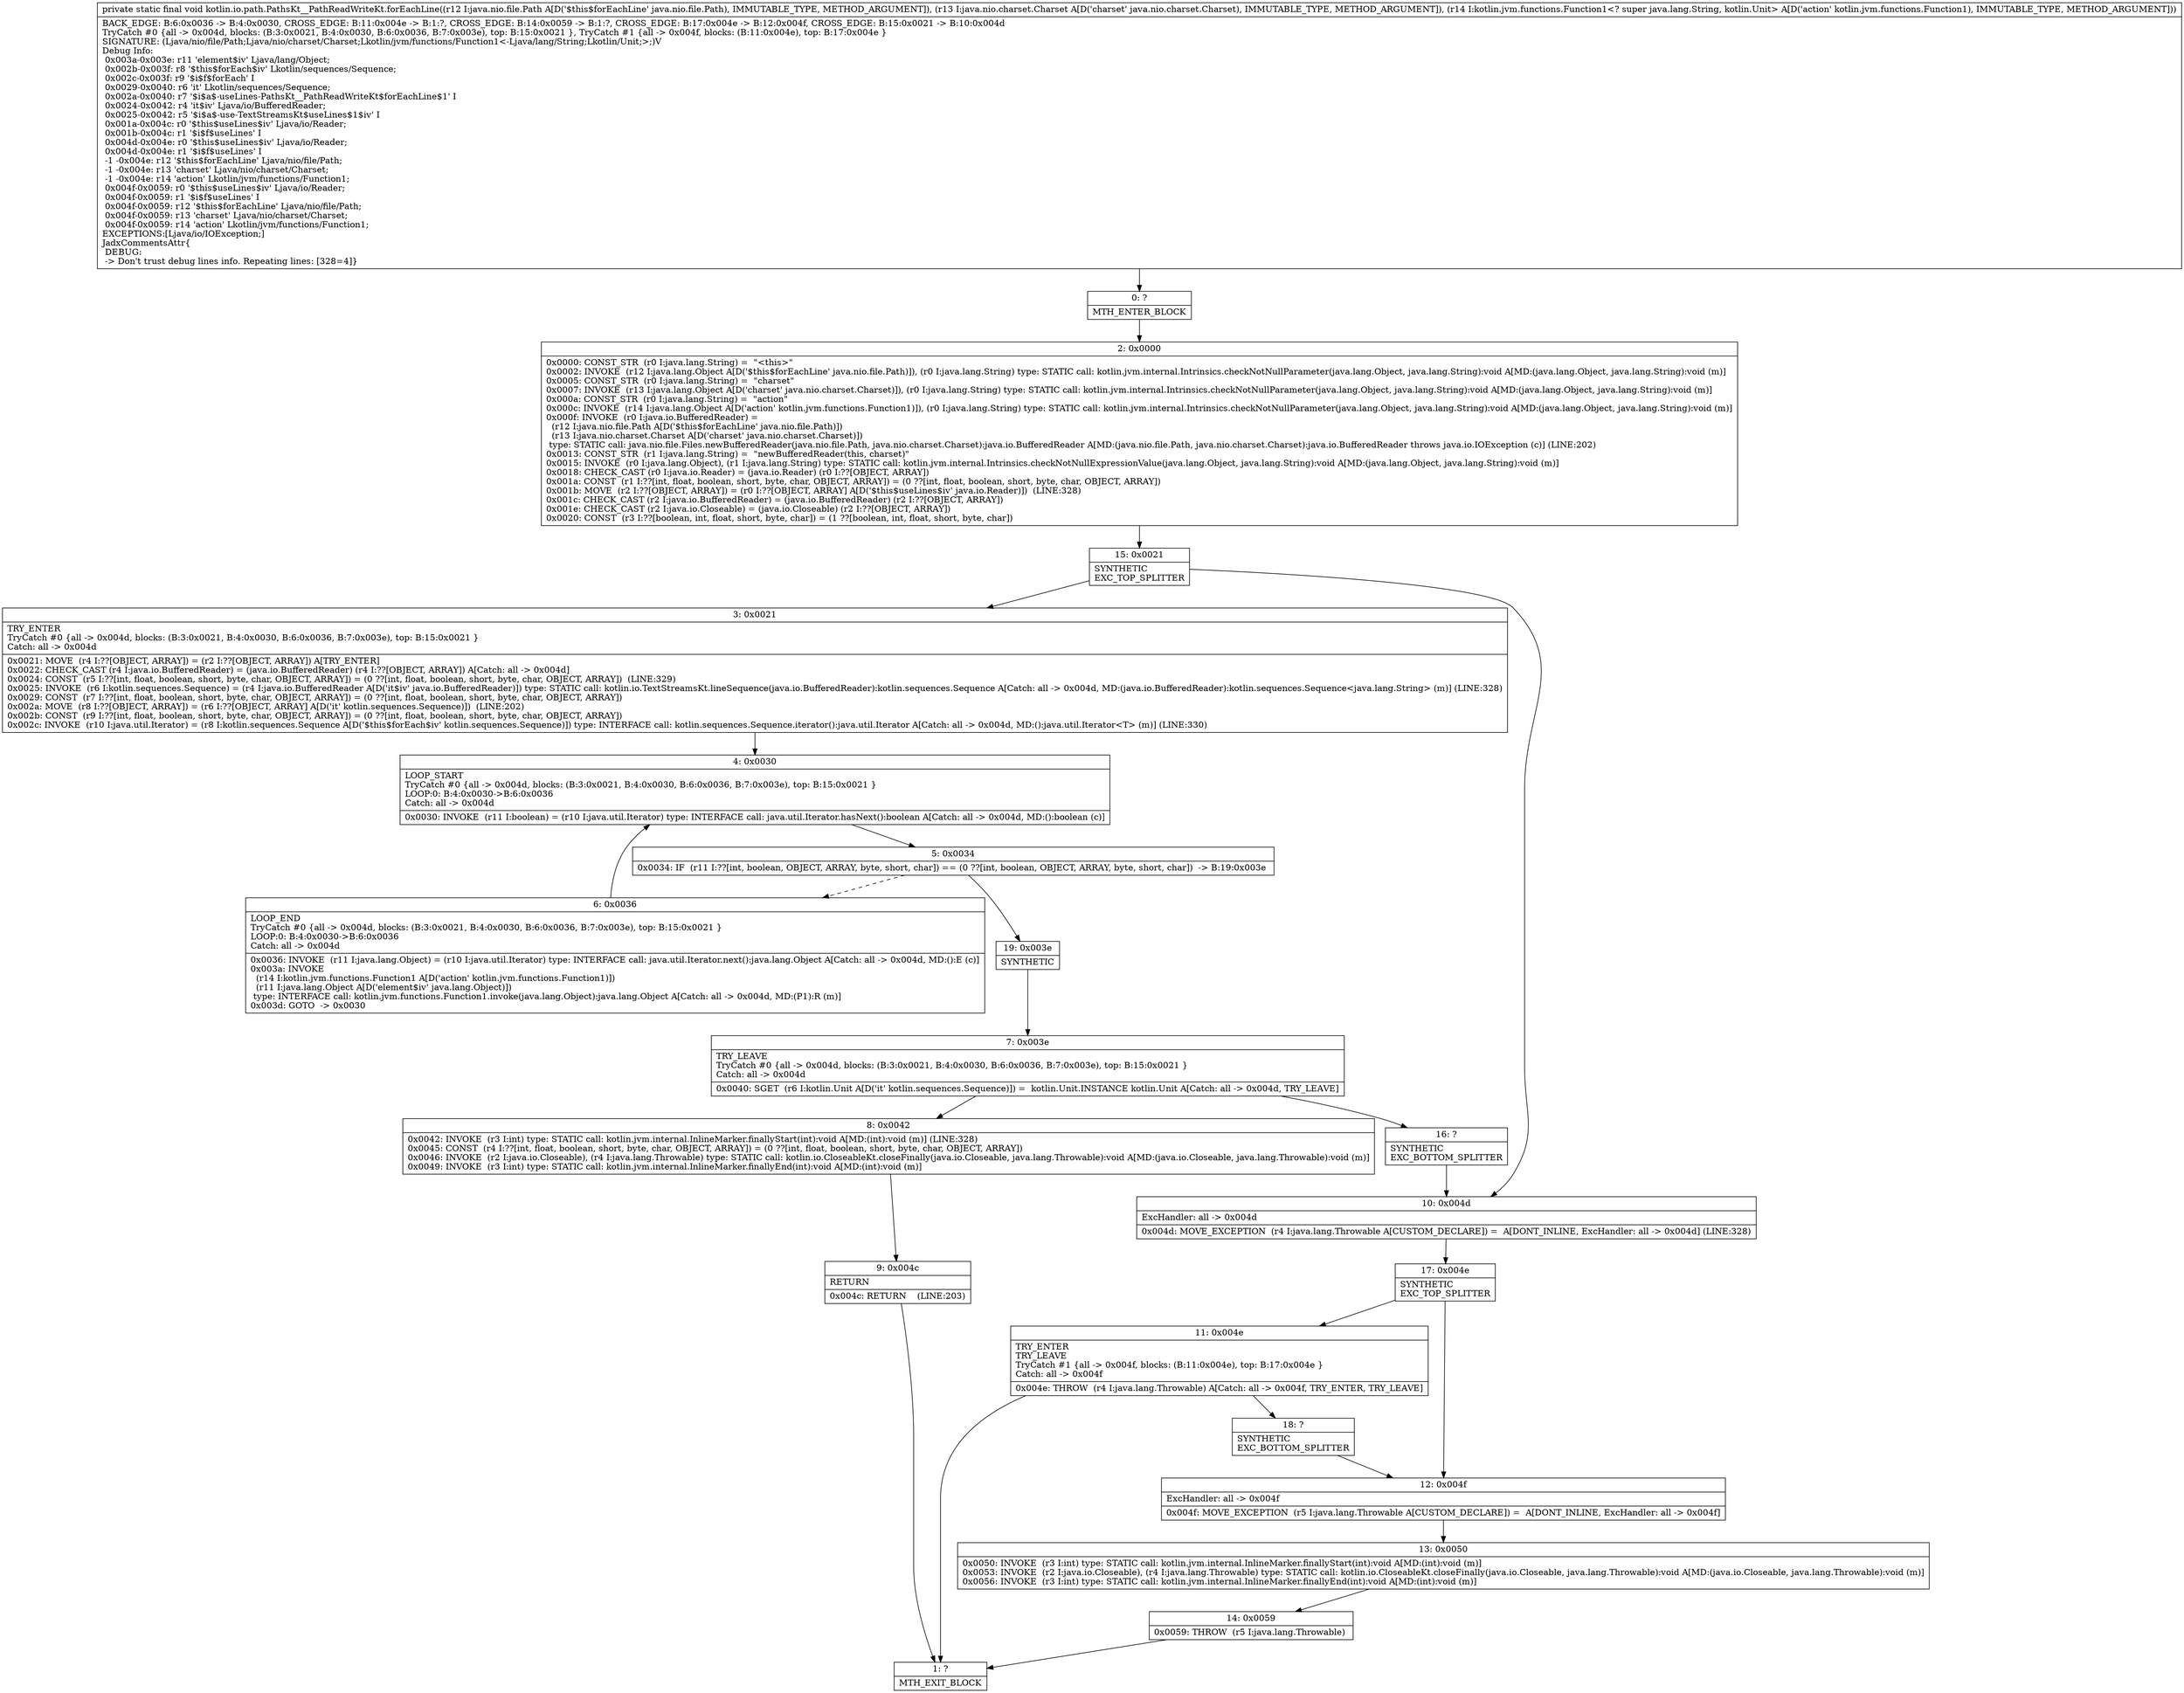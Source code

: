 digraph "CFG forkotlin.io.path.PathsKt__PathReadWriteKt.forEachLine(Ljava\/nio\/file\/Path;Ljava\/nio\/charset\/Charset;Lkotlin\/jvm\/functions\/Function1;)V" {
Node_0 [shape=record,label="{0\:\ ?|MTH_ENTER_BLOCK\l}"];
Node_2 [shape=record,label="{2\:\ 0x0000|0x0000: CONST_STR  (r0 I:java.lang.String) =  \"\<this\>\" \l0x0002: INVOKE  (r12 I:java.lang.Object A[D('$this$forEachLine' java.nio.file.Path)]), (r0 I:java.lang.String) type: STATIC call: kotlin.jvm.internal.Intrinsics.checkNotNullParameter(java.lang.Object, java.lang.String):void A[MD:(java.lang.Object, java.lang.String):void (m)]\l0x0005: CONST_STR  (r0 I:java.lang.String) =  \"charset\" \l0x0007: INVOKE  (r13 I:java.lang.Object A[D('charset' java.nio.charset.Charset)]), (r0 I:java.lang.String) type: STATIC call: kotlin.jvm.internal.Intrinsics.checkNotNullParameter(java.lang.Object, java.lang.String):void A[MD:(java.lang.Object, java.lang.String):void (m)]\l0x000a: CONST_STR  (r0 I:java.lang.String) =  \"action\" \l0x000c: INVOKE  (r14 I:java.lang.Object A[D('action' kotlin.jvm.functions.Function1)]), (r0 I:java.lang.String) type: STATIC call: kotlin.jvm.internal.Intrinsics.checkNotNullParameter(java.lang.Object, java.lang.String):void A[MD:(java.lang.Object, java.lang.String):void (m)]\l0x000f: INVOKE  (r0 I:java.io.BufferedReader) = \l  (r12 I:java.nio.file.Path A[D('$this$forEachLine' java.nio.file.Path)])\l  (r13 I:java.nio.charset.Charset A[D('charset' java.nio.charset.Charset)])\l type: STATIC call: java.nio.file.Files.newBufferedReader(java.nio.file.Path, java.nio.charset.Charset):java.io.BufferedReader A[MD:(java.nio.file.Path, java.nio.charset.Charset):java.io.BufferedReader throws java.io.IOException (c)] (LINE:202)\l0x0013: CONST_STR  (r1 I:java.lang.String) =  \"newBufferedReader(this, charset)\" \l0x0015: INVOKE  (r0 I:java.lang.Object), (r1 I:java.lang.String) type: STATIC call: kotlin.jvm.internal.Intrinsics.checkNotNullExpressionValue(java.lang.Object, java.lang.String):void A[MD:(java.lang.Object, java.lang.String):void (m)]\l0x0018: CHECK_CAST (r0 I:java.io.Reader) = (java.io.Reader) (r0 I:??[OBJECT, ARRAY]) \l0x001a: CONST  (r1 I:??[int, float, boolean, short, byte, char, OBJECT, ARRAY]) = (0 ??[int, float, boolean, short, byte, char, OBJECT, ARRAY]) \l0x001b: MOVE  (r2 I:??[OBJECT, ARRAY]) = (r0 I:??[OBJECT, ARRAY] A[D('$this$useLines$iv' java.io.Reader)])  (LINE:328)\l0x001c: CHECK_CAST (r2 I:java.io.BufferedReader) = (java.io.BufferedReader) (r2 I:??[OBJECT, ARRAY]) \l0x001e: CHECK_CAST (r2 I:java.io.Closeable) = (java.io.Closeable) (r2 I:??[OBJECT, ARRAY]) \l0x0020: CONST  (r3 I:??[boolean, int, float, short, byte, char]) = (1 ??[boolean, int, float, short, byte, char]) \l}"];
Node_15 [shape=record,label="{15\:\ 0x0021|SYNTHETIC\lEXC_TOP_SPLITTER\l}"];
Node_3 [shape=record,label="{3\:\ 0x0021|TRY_ENTER\lTryCatch #0 \{all \-\> 0x004d, blocks: (B:3:0x0021, B:4:0x0030, B:6:0x0036, B:7:0x003e), top: B:15:0x0021 \}\lCatch: all \-\> 0x004d\l|0x0021: MOVE  (r4 I:??[OBJECT, ARRAY]) = (r2 I:??[OBJECT, ARRAY]) A[TRY_ENTER]\l0x0022: CHECK_CAST (r4 I:java.io.BufferedReader) = (java.io.BufferedReader) (r4 I:??[OBJECT, ARRAY]) A[Catch: all \-\> 0x004d]\l0x0024: CONST  (r5 I:??[int, float, boolean, short, byte, char, OBJECT, ARRAY]) = (0 ??[int, float, boolean, short, byte, char, OBJECT, ARRAY])  (LINE:329)\l0x0025: INVOKE  (r6 I:kotlin.sequences.Sequence) = (r4 I:java.io.BufferedReader A[D('it$iv' java.io.BufferedReader)]) type: STATIC call: kotlin.io.TextStreamsKt.lineSequence(java.io.BufferedReader):kotlin.sequences.Sequence A[Catch: all \-\> 0x004d, MD:(java.io.BufferedReader):kotlin.sequences.Sequence\<java.lang.String\> (m)] (LINE:328)\l0x0029: CONST  (r7 I:??[int, float, boolean, short, byte, char, OBJECT, ARRAY]) = (0 ??[int, float, boolean, short, byte, char, OBJECT, ARRAY]) \l0x002a: MOVE  (r8 I:??[OBJECT, ARRAY]) = (r6 I:??[OBJECT, ARRAY] A[D('it' kotlin.sequences.Sequence)])  (LINE:202)\l0x002b: CONST  (r9 I:??[int, float, boolean, short, byte, char, OBJECT, ARRAY]) = (0 ??[int, float, boolean, short, byte, char, OBJECT, ARRAY]) \l0x002c: INVOKE  (r10 I:java.util.Iterator) = (r8 I:kotlin.sequences.Sequence A[D('$this$forEach$iv' kotlin.sequences.Sequence)]) type: INTERFACE call: kotlin.sequences.Sequence.iterator():java.util.Iterator A[Catch: all \-\> 0x004d, MD:():java.util.Iterator\<T\> (m)] (LINE:330)\l}"];
Node_4 [shape=record,label="{4\:\ 0x0030|LOOP_START\lTryCatch #0 \{all \-\> 0x004d, blocks: (B:3:0x0021, B:4:0x0030, B:6:0x0036, B:7:0x003e), top: B:15:0x0021 \}\lLOOP:0: B:4:0x0030\-\>B:6:0x0036\lCatch: all \-\> 0x004d\l|0x0030: INVOKE  (r11 I:boolean) = (r10 I:java.util.Iterator) type: INTERFACE call: java.util.Iterator.hasNext():boolean A[Catch: all \-\> 0x004d, MD:():boolean (c)]\l}"];
Node_5 [shape=record,label="{5\:\ 0x0034|0x0034: IF  (r11 I:??[int, boolean, OBJECT, ARRAY, byte, short, char]) == (0 ??[int, boolean, OBJECT, ARRAY, byte, short, char])  \-\> B:19:0x003e \l}"];
Node_6 [shape=record,label="{6\:\ 0x0036|LOOP_END\lTryCatch #0 \{all \-\> 0x004d, blocks: (B:3:0x0021, B:4:0x0030, B:6:0x0036, B:7:0x003e), top: B:15:0x0021 \}\lLOOP:0: B:4:0x0030\-\>B:6:0x0036\lCatch: all \-\> 0x004d\l|0x0036: INVOKE  (r11 I:java.lang.Object) = (r10 I:java.util.Iterator) type: INTERFACE call: java.util.Iterator.next():java.lang.Object A[Catch: all \-\> 0x004d, MD:():E (c)]\l0x003a: INVOKE  \l  (r14 I:kotlin.jvm.functions.Function1 A[D('action' kotlin.jvm.functions.Function1)])\l  (r11 I:java.lang.Object A[D('element$iv' java.lang.Object)])\l type: INTERFACE call: kotlin.jvm.functions.Function1.invoke(java.lang.Object):java.lang.Object A[Catch: all \-\> 0x004d, MD:(P1):R (m)]\l0x003d: GOTO  \-\> 0x0030 \l}"];
Node_19 [shape=record,label="{19\:\ 0x003e|SYNTHETIC\l}"];
Node_7 [shape=record,label="{7\:\ 0x003e|TRY_LEAVE\lTryCatch #0 \{all \-\> 0x004d, blocks: (B:3:0x0021, B:4:0x0030, B:6:0x0036, B:7:0x003e), top: B:15:0x0021 \}\lCatch: all \-\> 0x004d\l|0x0040: SGET  (r6 I:kotlin.Unit A[D('it' kotlin.sequences.Sequence)]) =  kotlin.Unit.INSTANCE kotlin.Unit A[Catch: all \-\> 0x004d, TRY_LEAVE]\l}"];
Node_8 [shape=record,label="{8\:\ 0x0042|0x0042: INVOKE  (r3 I:int) type: STATIC call: kotlin.jvm.internal.InlineMarker.finallyStart(int):void A[MD:(int):void (m)] (LINE:328)\l0x0045: CONST  (r4 I:??[int, float, boolean, short, byte, char, OBJECT, ARRAY]) = (0 ??[int, float, boolean, short, byte, char, OBJECT, ARRAY]) \l0x0046: INVOKE  (r2 I:java.io.Closeable), (r4 I:java.lang.Throwable) type: STATIC call: kotlin.io.CloseableKt.closeFinally(java.io.Closeable, java.lang.Throwable):void A[MD:(java.io.Closeable, java.lang.Throwable):void (m)]\l0x0049: INVOKE  (r3 I:int) type: STATIC call: kotlin.jvm.internal.InlineMarker.finallyEnd(int):void A[MD:(int):void (m)]\l}"];
Node_9 [shape=record,label="{9\:\ 0x004c|RETURN\l|0x004c: RETURN    (LINE:203)\l}"];
Node_1 [shape=record,label="{1\:\ ?|MTH_EXIT_BLOCK\l}"];
Node_16 [shape=record,label="{16\:\ ?|SYNTHETIC\lEXC_BOTTOM_SPLITTER\l}"];
Node_10 [shape=record,label="{10\:\ 0x004d|ExcHandler: all \-\> 0x004d\l|0x004d: MOVE_EXCEPTION  (r4 I:java.lang.Throwable A[CUSTOM_DECLARE]) =  A[DONT_INLINE, ExcHandler: all \-\> 0x004d] (LINE:328)\l}"];
Node_17 [shape=record,label="{17\:\ 0x004e|SYNTHETIC\lEXC_TOP_SPLITTER\l}"];
Node_11 [shape=record,label="{11\:\ 0x004e|TRY_ENTER\lTRY_LEAVE\lTryCatch #1 \{all \-\> 0x004f, blocks: (B:11:0x004e), top: B:17:0x004e \}\lCatch: all \-\> 0x004f\l|0x004e: THROW  (r4 I:java.lang.Throwable) A[Catch: all \-\> 0x004f, TRY_ENTER, TRY_LEAVE]\l}"];
Node_18 [shape=record,label="{18\:\ ?|SYNTHETIC\lEXC_BOTTOM_SPLITTER\l}"];
Node_12 [shape=record,label="{12\:\ 0x004f|ExcHandler: all \-\> 0x004f\l|0x004f: MOVE_EXCEPTION  (r5 I:java.lang.Throwable A[CUSTOM_DECLARE]) =  A[DONT_INLINE, ExcHandler: all \-\> 0x004f]\l}"];
Node_13 [shape=record,label="{13\:\ 0x0050|0x0050: INVOKE  (r3 I:int) type: STATIC call: kotlin.jvm.internal.InlineMarker.finallyStart(int):void A[MD:(int):void (m)]\l0x0053: INVOKE  (r2 I:java.io.Closeable), (r4 I:java.lang.Throwable) type: STATIC call: kotlin.io.CloseableKt.closeFinally(java.io.Closeable, java.lang.Throwable):void A[MD:(java.io.Closeable, java.lang.Throwable):void (m)]\l0x0056: INVOKE  (r3 I:int) type: STATIC call: kotlin.jvm.internal.InlineMarker.finallyEnd(int):void A[MD:(int):void (m)]\l}"];
Node_14 [shape=record,label="{14\:\ 0x0059|0x0059: THROW  (r5 I:java.lang.Throwable) \l}"];
MethodNode[shape=record,label="{private static final void kotlin.io.path.PathsKt__PathReadWriteKt.forEachLine((r12 I:java.nio.file.Path A[D('$this$forEachLine' java.nio.file.Path), IMMUTABLE_TYPE, METHOD_ARGUMENT]), (r13 I:java.nio.charset.Charset A[D('charset' java.nio.charset.Charset), IMMUTABLE_TYPE, METHOD_ARGUMENT]), (r14 I:kotlin.jvm.functions.Function1\<? super java.lang.String, kotlin.Unit\> A[D('action' kotlin.jvm.functions.Function1), IMMUTABLE_TYPE, METHOD_ARGUMENT]))  | BACK_EDGE: B:6:0x0036 \-\> B:4:0x0030, CROSS_EDGE: B:11:0x004e \-\> B:1:?, CROSS_EDGE: B:14:0x0059 \-\> B:1:?, CROSS_EDGE: B:17:0x004e \-\> B:12:0x004f, CROSS_EDGE: B:15:0x0021 \-\> B:10:0x004d\lTryCatch #0 \{all \-\> 0x004d, blocks: (B:3:0x0021, B:4:0x0030, B:6:0x0036, B:7:0x003e), top: B:15:0x0021 \}, TryCatch #1 \{all \-\> 0x004f, blocks: (B:11:0x004e), top: B:17:0x004e \}\lSIGNATURE: (Ljava\/nio\/file\/Path;Ljava\/nio\/charset\/Charset;Lkotlin\/jvm\/functions\/Function1\<\-Ljava\/lang\/String;Lkotlin\/Unit;\>;)V\lDebug Info:\l  0x003a\-0x003e: r11 'element$iv' Ljava\/lang\/Object;\l  0x002b\-0x003f: r8 '$this$forEach$iv' Lkotlin\/sequences\/Sequence;\l  0x002c\-0x003f: r9 '$i$f$forEach' I\l  0x0029\-0x0040: r6 'it' Lkotlin\/sequences\/Sequence;\l  0x002a\-0x0040: r7 '$i$a$\-useLines\-PathsKt__PathReadWriteKt$forEachLine$1' I\l  0x0024\-0x0042: r4 'it$iv' Ljava\/io\/BufferedReader;\l  0x0025\-0x0042: r5 '$i$a$\-use\-TextStreamsKt$useLines$1$iv' I\l  0x001a\-0x004c: r0 '$this$useLines$iv' Ljava\/io\/Reader;\l  0x001b\-0x004c: r1 '$i$f$useLines' I\l  0x004d\-0x004e: r0 '$this$useLines$iv' Ljava\/io\/Reader;\l  0x004d\-0x004e: r1 '$i$f$useLines' I\l  \-1 \-0x004e: r12 '$this$forEachLine' Ljava\/nio\/file\/Path;\l  \-1 \-0x004e: r13 'charset' Ljava\/nio\/charset\/Charset;\l  \-1 \-0x004e: r14 'action' Lkotlin\/jvm\/functions\/Function1;\l  0x004f\-0x0059: r0 '$this$useLines$iv' Ljava\/io\/Reader;\l  0x004f\-0x0059: r1 '$i$f$useLines' I\l  0x004f\-0x0059: r12 '$this$forEachLine' Ljava\/nio\/file\/Path;\l  0x004f\-0x0059: r13 'charset' Ljava\/nio\/charset\/Charset;\l  0x004f\-0x0059: r14 'action' Lkotlin\/jvm\/functions\/Function1;\lEXCEPTIONS:[Ljava\/io\/IOException;]\lJadxCommentsAttr\{\l DEBUG: \l \-\> Don't trust debug lines info. Repeating lines: [328=4]\}\l}"];
MethodNode -> Node_0;Node_0 -> Node_2;
Node_2 -> Node_15;
Node_15 -> Node_3;
Node_15 -> Node_10;
Node_3 -> Node_4;
Node_4 -> Node_5;
Node_5 -> Node_6[style=dashed];
Node_5 -> Node_19;
Node_6 -> Node_4;
Node_19 -> Node_7;
Node_7 -> Node_8;
Node_7 -> Node_16;
Node_8 -> Node_9;
Node_9 -> Node_1;
Node_16 -> Node_10;
Node_10 -> Node_17;
Node_17 -> Node_11;
Node_17 -> Node_12;
Node_11 -> Node_1;
Node_11 -> Node_18;
Node_18 -> Node_12;
Node_12 -> Node_13;
Node_13 -> Node_14;
Node_14 -> Node_1;
}

